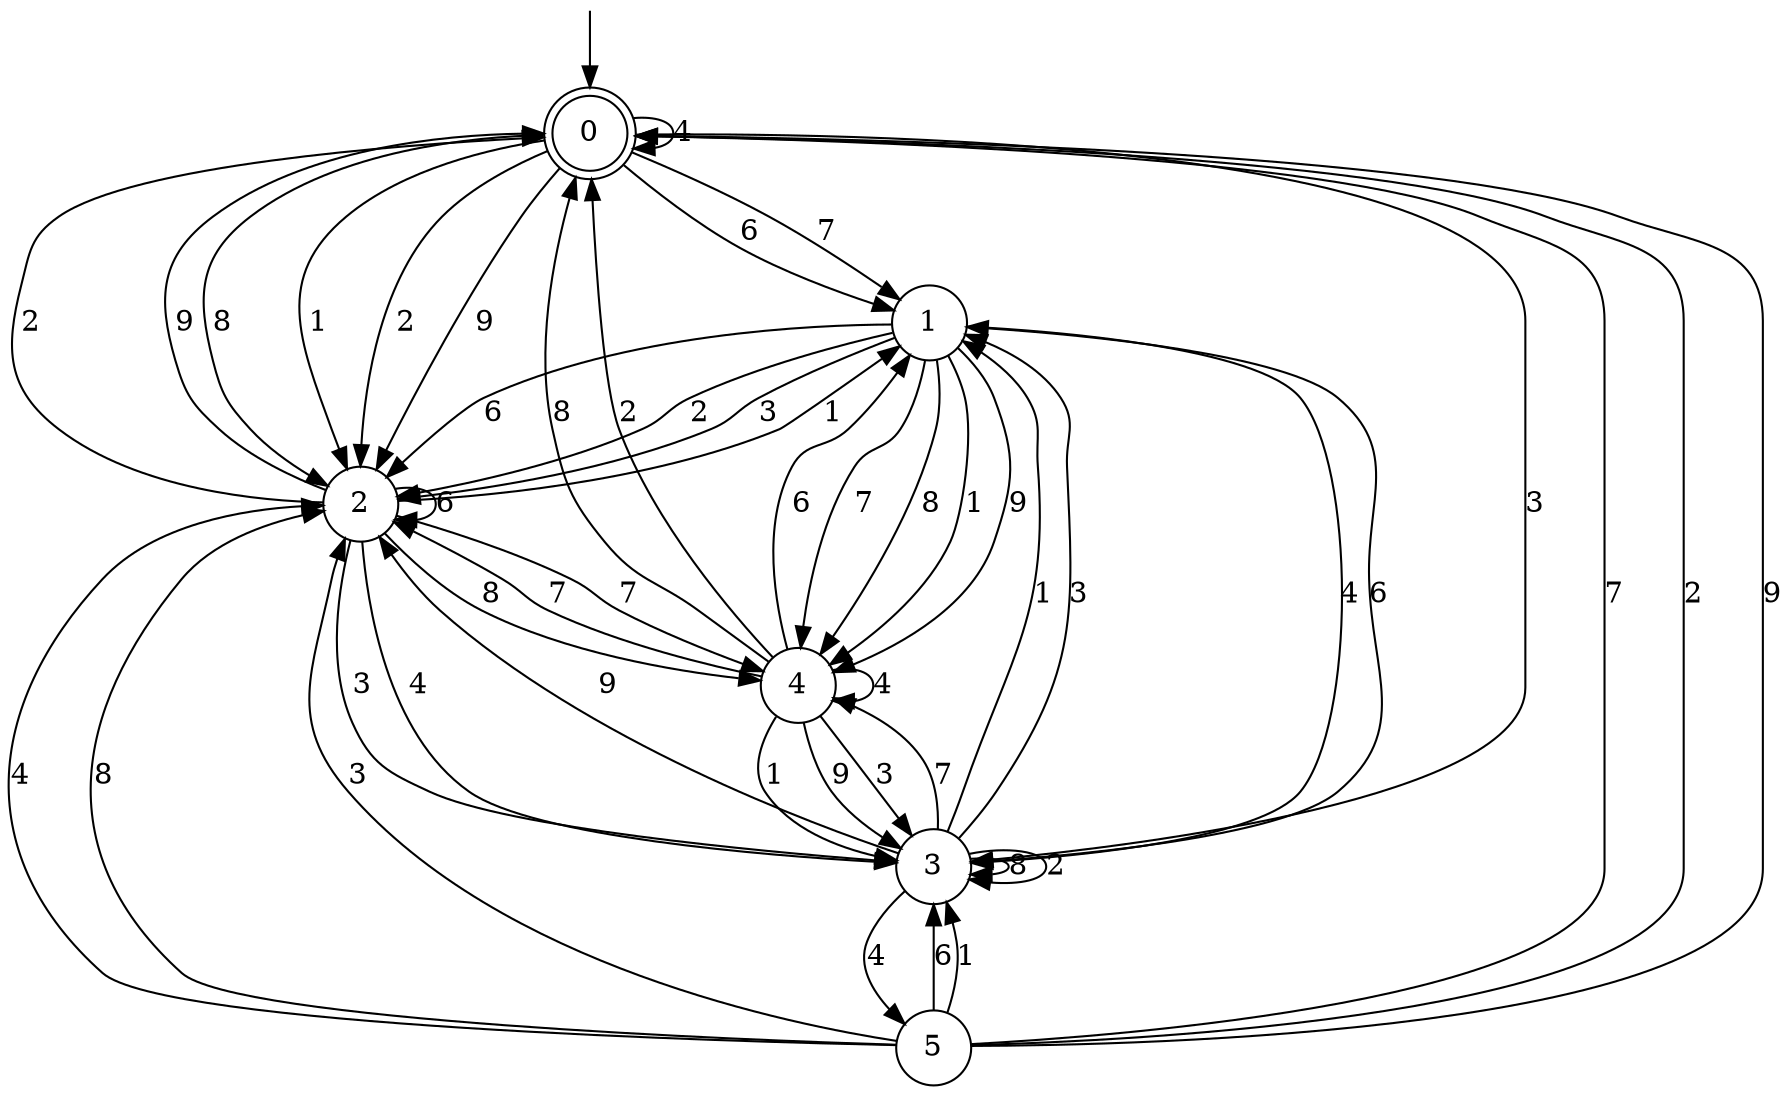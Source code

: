 digraph g {

	s0 [shape="doublecircle" label="0"];
	s1 [shape="circle" label="1"];
	s2 [shape="circle" label="2"];
	s3 [shape="circle" label="3"];
	s4 [shape="circle" label="4"];
	s5 [shape="circle" label="5"];
	s0 -> s0 [label="4"];
	s0 -> s1 [label="7"];
	s0 -> s2 [label="8"];
	s0 -> s1 [label="6"];
	s0 -> s2 [label="1"];
	s0 -> s2 [label="2"];
	s0 -> s3 [label="3"];
	s0 -> s2 [label="9"];
	s1 -> s3 [label="4"];
	s1 -> s4 [label="7"];
	s1 -> s4 [label="8"];
	s1 -> s2 [label="6"];
	s1 -> s4 [label="1"];
	s1 -> s2 [label="2"];
	s1 -> s2 [label="3"];
	s1 -> s4 [label="9"];
	s2 -> s3 [label="4"];
	s2 -> s4 [label="7"];
	s2 -> s4 [label="8"];
	s2 -> s2 [label="6"];
	s2 -> s1 [label="1"];
	s2 -> s0 [label="2"];
	s2 -> s3 [label="3"];
	s2 -> s0 [label="9"];
	s3 -> s5 [label="4"];
	s3 -> s4 [label="7"];
	s3 -> s3 [label="8"];
	s3 -> s1 [label="6"];
	s3 -> s1 [label="1"];
	s3 -> s3 [label="2"];
	s3 -> s1 [label="3"];
	s3 -> s2 [label="9"];
	s4 -> s4 [label="4"];
	s4 -> s2 [label="7"];
	s4 -> s0 [label="8"];
	s4 -> s1 [label="6"];
	s4 -> s3 [label="1"];
	s4 -> s0 [label="2"];
	s4 -> s3 [label="3"];
	s4 -> s3 [label="9"];
	s5 -> s2 [label="4"];
	s5 -> s0 [label="7"];
	s5 -> s2 [label="8"];
	s5 -> s3 [label="6"];
	s5 -> s3 [label="1"];
	s5 -> s0 [label="2"];
	s5 -> s2 [label="3"];
	s5 -> s0 [label="9"];

__start0 [label="" shape="none" width="0" height="0"];
__start0 -> s0;

}
